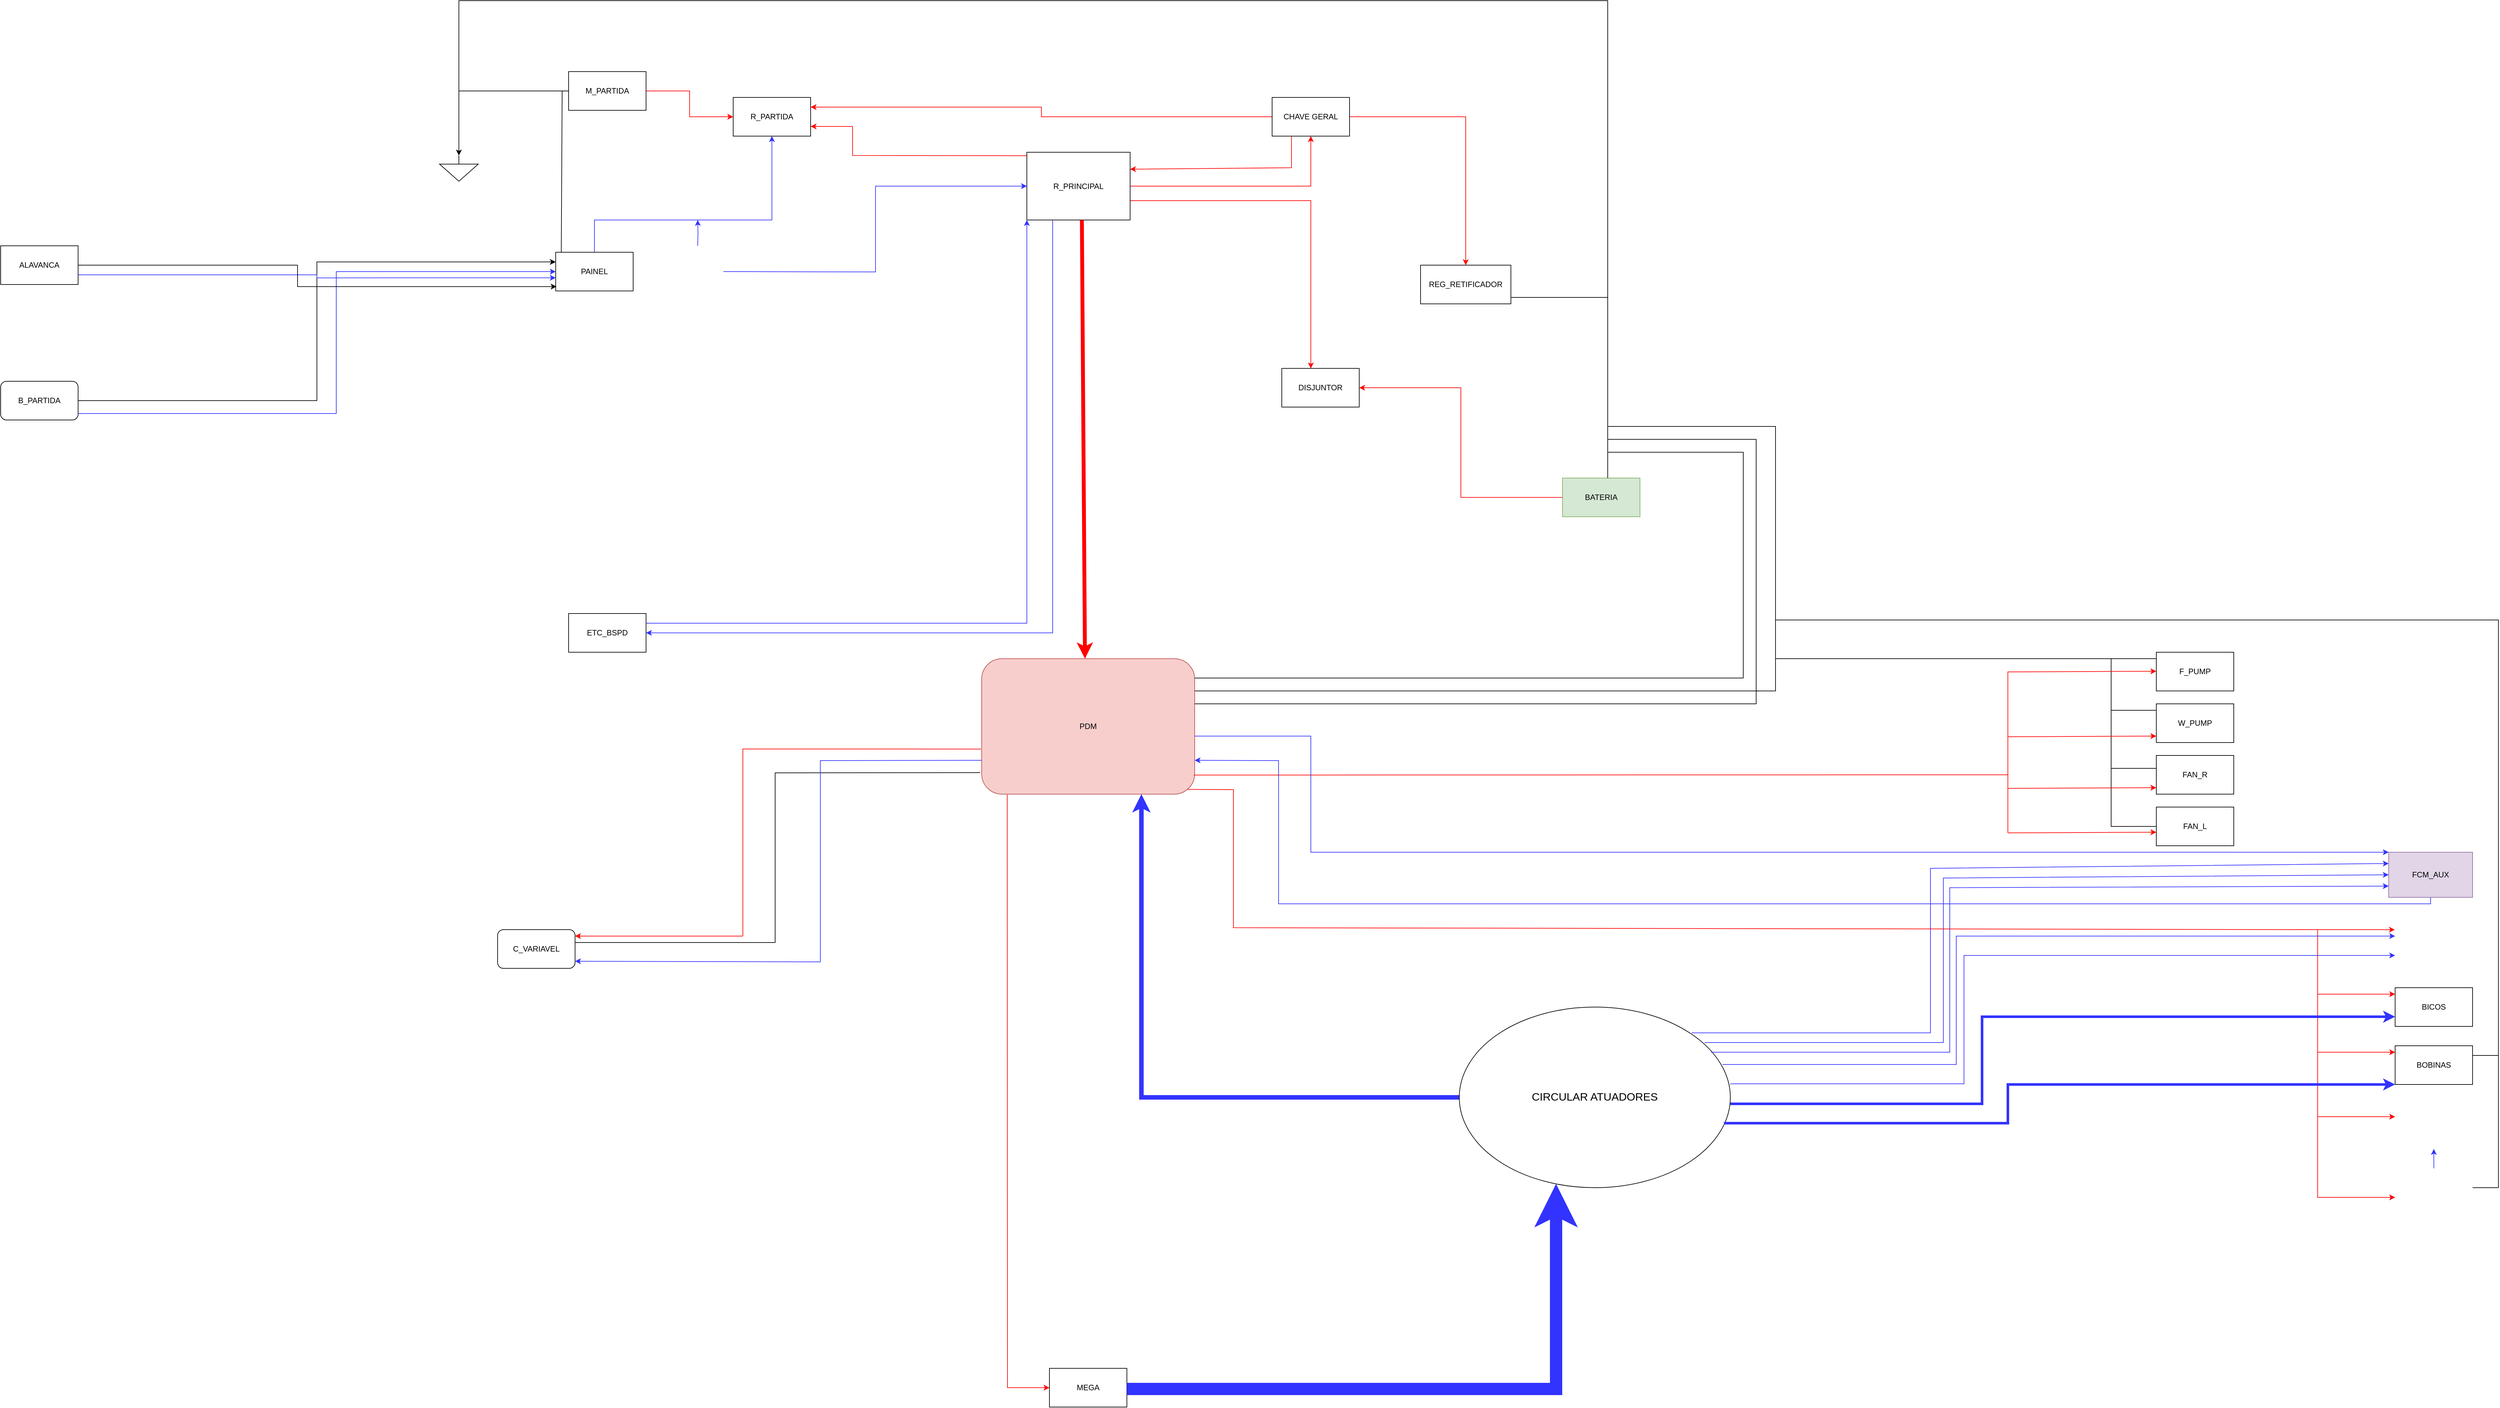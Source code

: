 <mxfile version="26.0.7">
  <diagram name="Page-1" id="UuQA1Ld9MNjJxdOxv1tu">
    <mxGraphModel dx="4947" dy="3231" grid="1" gridSize="10" guides="1" tooltips="1" connect="1" arrows="1" fold="1" page="1" pageScale="1" pageWidth="850" pageHeight="1100" math="0" shadow="0">
      <root>
        <mxCell id="0" />
        <mxCell id="1" parent="0" />
        <mxCell id="WDQ58JpOzV6km5oKxnGy-1" value="MEGA" style="rounded=0;whiteSpace=wrap;html=1;" parent="1" vertex="1">
          <mxGeometry x="795" y="2080" width="120" height="60" as="geometry" />
        </mxCell>
        <mxCell id="WDQ58JpOzV6km5oKxnGy-2" value="PDM" style="rounded=1;whiteSpace=wrap;html=1;fillColor=#f8cecc;strokeColor=#b85450;" parent="1" vertex="1">
          <mxGeometry x="690" y="980" width="330" height="210" as="geometry" />
        </mxCell>
        <mxCell id="WDQ58JpOzV6km5oKxnGy-5" style="edgeStyle=orthogonalEdgeStyle;rounded=0;orthogonalLoop=1;jettySize=auto;html=1;strokeColor=#FF0000;" parent="1" source="WDQ58JpOzV6km5oKxnGy-3" target="WDQ58JpOzV6km5oKxnGy-4" edge="1">
          <mxGeometry relative="1" as="geometry" />
        </mxCell>
        <mxCell id="WDQ58JpOzV6km5oKxnGy-3" value="M_PARTIDA" style="rounded=0;whiteSpace=wrap;html=1;" parent="1" vertex="1">
          <mxGeometry x="50" y="70" width="120" height="60" as="geometry" />
        </mxCell>
        <mxCell id="WDQ58JpOzV6km5oKxnGy-4" value="R_PARTIDA" style="rounded=0;whiteSpace=wrap;html=1;" parent="1" vertex="1">
          <mxGeometry x="305" y="110" width="120" height="60" as="geometry" />
        </mxCell>
        <mxCell id="WDQ58JpOzV6km5oKxnGy-6" value="" style="pointerEvents=1;verticalLabelPosition=bottom;shadow=0;dashed=0;align=center;html=1;verticalAlign=top;shape=mxgraph.electrical.signal_sources.signal_ground;" parent="1" vertex="1">
          <mxGeometry x="-150" y="200" width="60" height="40" as="geometry" />
        </mxCell>
        <mxCell id="WDQ58JpOzV6km5oKxnGy-7" style="edgeStyle=orthogonalEdgeStyle;rounded=0;orthogonalLoop=1;jettySize=auto;html=1;entryX=0.5;entryY=0;entryDx=0;entryDy=0;entryPerimeter=0;" parent="1" source="WDQ58JpOzV6km5oKxnGy-3" target="WDQ58JpOzV6km5oKxnGy-6" edge="1">
          <mxGeometry relative="1" as="geometry" />
        </mxCell>
        <mxCell id="WDQ58JpOzV6km5oKxnGy-9" style="edgeStyle=orthogonalEdgeStyle;rounded=0;orthogonalLoop=1;jettySize=auto;html=1;entryX=1;entryY=0.25;entryDx=0;entryDy=0;strokeColor=#FF0000;" parent="1" source="WDQ58JpOzV6km5oKxnGy-8" target="WDQ58JpOzV6km5oKxnGy-4" edge="1">
          <mxGeometry relative="1" as="geometry" />
        </mxCell>
        <mxCell id="vufEk6eHOgB_xnrC6HmV-16" style="edgeStyle=orthogonalEdgeStyle;rounded=0;orthogonalLoop=1;jettySize=auto;html=1;strokeColor=#FF0000;" parent="1" source="WDQ58JpOzV6km5oKxnGy-8" target="vufEk6eHOgB_xnrC6HmV-11" edge="1">
          <mxGeometry relative="1" as="geometry" />
        </mxCell>
        <mxCell id="WDQ58JpOzV6km5oKxnGy-8" value="CHAVE GERAL" style="rounded=0;whiteSpace=wrap;html=1;" parent="1" vertex="1">
          <mxGeometry x="1140" y="110" width="120" height="60" as="geometry" />
        </mxCell>
        <mxCell id="WDQ58JpOzV6km5oKxnGy-10" value="PAINEL" style="rounded=0;whiteSpace=wrap;html=1;" parent="1" vertex="1">
          <mxGeometry x="30" y="350" width="120" height="60" as="geometry" />
        </mxCell>
        <mxCell id="WDQ58JpOzV6km5oKxnGy-16" style="edgeStyle=orthogonalEdgeStyle;rounded=0;orthogonalLoop=1;jettySize=auto;html=1;strokeColor=#3333FF;" parent="1" edge="1">
          <mxGeometry relative="1" as="geometry">
            <mxPoint x="250" y="300" as="targetPoint" />
            <mxPoint x="250" y="340" as="sourcePoint" />
          </mxGeometry>
        </mxCell>
        <mxCell id="WDQ58JpOzV6km5oKxnGy-21" style="edgeStyle=orthogonalEdgeStyle;rounded=0;orthogonalLoop=1;jettySize=auto;html=1;entryX=0;entryY=0.5;entryDx=0;entryDy=0;strokeColor=#3333FF;" parent="1" target="WDQ58JpOzV6km5oKxnGy-17" edge="1">
          <mxGeometry relative="1" as="geometry">
            <mxPoint x="290" y="380" as="sourcePoint" />
          </mxGeometry>
        </mxCell>
        <mxCell id="WDQ58JpOzV6km5oKxnGy-15" value="" style="endArrow=classic;html=1;rounded=0;exitX=0.5;exitY=0;exitDx=0;exitDy=0;entryX=0.5;entryY=1;entryDx=0;entryDy=0;strokeColor=#3333FF;" parent="1" source="WDQ58JpOzV6km5oKxnGy-10" target="WDQ58JpOzV6km5oKxnGy-4" edge="1">
          <mxGeometry width="50" height="50" relative="1" as="geometry">
            <mxPoint x="610" y="210" as="sourcePoint" />
            <mxPoint x="660" y="160" as="targetPoint" />
            <Array as="points">
              <mxPoint x="90" y="300" />
              <mxPoint x="365" y="300" />
            </Array>
          </mxGeometry>
        </mxCell>
        <mxCell id="WDQ58JpOzV6km5oKxnGy-22" style="edgeStyle=orthogonalEdgeStyle;rounded=0;orthogonalLoop=1;jettySize=auto;html=1;entryX=0.5;entryY=1;entryDx=0;entryDy=0;strokeColor=#FF0000;" parent="1" source="WDQ58JpOzV6km5oKxnGy-17" target="WDQ58JpOzV6km5oKxnGy-8" edge="1">
          <mxGeometry relative="1" as="geometry" />
        </mxCell>
        <mxCell id="vufEk6eHOgB_xnrC6HmV-18" style="edgeStyle=orthogonalEdgeStyle;rounded=0;orthogonalLoop=1;jettySize=auto;html=1;strokeColor=#FF0000;" parent="1" source="WDQ58JpOzV6km5oKxnGy-17" target="vufEk6eHOgB_xnrC6HmV-17" edge="1">
          <mxGeometry relative="1" as="geometry">
            <Array as="points">
              <mxPoint x="1200" y="270" />
            </Array>
          </mxGeometry>
        </mxCell>
        <mxCell id="WDQ58JpOzV6km5oKxnGy-17" value="R_PRINCIPAL" style="rounded=0;whiteSpace=wrap;html=1;" parent="1" vertex="1">
          <mxGeometry x="760" y="195" width="160" height="105" as="geometry" />
        </mxCell>
        <mxCell id="WDQ58JpOzV6km5oKxnGy-20" value="" style="endArrow=classic;html=1;rounded=0;exitX=0.25;exitY=1;exitDx=0;exitDy=0;entryX=1;entryY=0.25;entryDx=0;entryDy=0;strokeColor=#FF0000;" parent="1" source="WDQ58JpOzV6km5oKxnGy-8" target="WDQ58JpOzV6km5oKxnGy-17" edge="1">
          <mxGeometry width="50" height="50" relative="1" as="geometry">
            <mxPoint x="610" y="310" as="sourcePoint" />
            <mxPoint x="660" y="260" as="targetPoint" />
            <Array as="points">
              <mxPoint x="1170" y="219" />
            </Array>
          </mxGeometry>
        </mxCell>
        <mxCell id="WDQ58JpOzV6km5oKxnGy-25" value="" style="endArrow=classic;html=1;rounded=0;exitX=-0.002;exitY=0.051;exitDx=0;exitDy=0;entryX=1;entryY=0.75;entryDx=0;entryDy=0;exitPerimeter=0;strokeColor=#FF0000;" parent="1" source="WDQ58JpOzV6km5oKxnGy-17" target="WDQ58JpOzV6km5oKxnGy-4" edge="1">
          <mxGeometry width="50" height="50" relative="1" as="geometry">
            <mxPoint x="610" y="310" as="sourcePoint" />
            <mxPoint x="660" y="260" as="targetPoint" />
            <Array as="points">
              <mxPoint x="490" y="200" />
              <mxPoint x="490" y="155" />
            </Array>
          </mxGeometry>
        </mxCell>
        <mxCell id="WDQ58JpOzV6km5oKxnGy-26" value="" style="endArrow=classic;html=1;rounded=0;exitX=0.533;exitY=1.003;exitDx=0;exitDy=0;exitPerimeter=0;entryX=0.485;entryY=0;entryDx=0;entryDy=0;entryPerimeter=0;strokeWidth=6;strokeColor=#FF0000;" parent="1" source="WDQ58JpOzV6km5oKxnGy-17" target="WDQ58JpOzV6km5oKxnGy-2" edge="1">
          <mxGeometry width="50" height="50" relative="1" as="geometry">
            <mxPoint x="870" y="410" as="sourcePoint" />
            <mxPoint x="850" y="520" as="targetPoint" />
          </mxGeometry>
        </mxCell>
        <mxCell id="vufEk6eHOgB_xnrC6HmV-2" style="edgeStyle=orthogonalEdgeStyle;rounded=0;orthogonalLoop=1;jettySize=auto;html=1;entryX=0;entryY=0.25;entryDx=0;entryDy=0;" parent="1" source="vufEk6eHOgB_xnrC6HmV-1" target="WDQ58JpOzV6km5oKxnGy-10" edge="1">
          <mxGeometry relative="1" as="geometry" />
        </mxCell>
        <mxCell id="vufEk6eHOgB_xnrC6HmV-1" value="B_PARTIDA" style="rounded=1;whiteSpace=wrap;html=1;" parent="1" vertex="1">
          <mxGeometry x="-830" y="550" width="120" height="60" as="geometry" />
        </mxCell>
        <mxCell id="vufEk6eHOgB_xnrC6HmV-4" value="" style="endArrow=classic;html=1;rounded=0;exitX=1.001;exitY=0.834;exitDx=0;exitDy=0;entryX=0;entryY=0.5;entryDx=0;entryDy=0;exitPerimeter=0;strokeColor=#3333FF;" parent="1" source="vufEk6eHOgB_xnrC6HmV-1" target="WDQ58JpOzV6km5oKxnGy-10" edge="1">
          <mxGeometry width="50" height="50" relative="1" as="geometry">
            <mxPoint x="-280" y="510" as="sourcePoint" />
            <mxPoint x="-230" y="460" as="targetPoint" />
            <Array as="points">
              <mxPoint x="-310" y="600" />
              <mxPoint x="-310" y="380" />
            </Array>
          </mxGeometry>
        </mxCell>
        <mxCell id="vufEk6eHOgB_xnrC6HmV-6" value="ALAVANCA" style="rounded=0;whiteSpace=wrap;html=1;" parent="1" vertex="1">
          <mxGeometry x="-830" y="340" width="120" height="60" as="geometry" />
        </mxCell>
        <mxCell id="vufEk6eHOgB_xnrC6HmV-8" style="edgeStyle=orthogonalEdgeStyle;rounded=0;orthogonalLoop=1;jettySize=auto;html=1;entryX=0;entryY=0.661;entryDx=0;entryDy=0;entryPerimeter=0;strokeColor=#3333FF;exitX=1;exitY=0.75;exitDx=0;exitDy=0;" parent="1" source="vufEk6eHOgB_xnrC6HmV-6" target="WDQ58JpOzV6km5oKxnGy-10" edge="1">
          <mxGeometry relative="1" as="geometry">
            <mxPoint x="-740" y="480" as="sourcePoint" />
          </mxGeometry>
        </mxCell>
        <mxCell id="vufEk6eHOgB_xnrC6HmV-10" style="edgeStyle=orthogonalEdgeStyle;rounded=0;orthogonalLoop=1;jettySize=auto;html=1;entryX=0.011;entryY=0.887;entryDx=0;entryDy=0;entryPerimeter=0;" parent="1" source="vufEk6eHOgB_xnrC6HmV-6" target="WDQ58JpOzV6km5oKxnGy-10" edge="1">
          <mxGeometry relative="1" as="geometry">
            <Array as="points">
              <mxPoint x="-370" y="370" />
              <mxPoint x="-370" y="403" />
            </Array>
          </mxGeometry>
        </mxCell>
        <mxCell id="vufEk6eHOgB_xnrC6HmV-11" value="REG_RETIFICADOR" style="rounded=0;whiteSpace=wrap;html=1;" parent="1" vertex="1">
          <mxGeometry x="1370" y="370" width="140" height="60" as="geometry" />
        </mxCell>
        <mxCell id="vufEk6eHOgB_xnrC6HmV-12" value="ETC_BSPD" style="rounded=0;whiteSpace=wrap;html=1;" parent="1" vertex="1">
          <mxGeometry x="50" y="910" width="120" height="60" as="geometry" />
        </mxCell>
        <mxCell id="vufEk6eHOgB_xnrC6HmV-13" value="" style="endArrow=classic;html=1;rounded=0;entryX=1;entryY=0.5;entryDx=0;entryDy=0;strokeColor=#3333FF;" parent="1" target="vufEk6eHOgB_xnrC6HmV-12" edge="1">
          <mxGeometry width="50" height="50" relative="1" as="geometry">
            <mxPoint x="800" y="300" as="sourcePoint" />
            <mxPoint x="1070" y="400" as="targetPoint" />
            <Array as="points">
              <mxPoint x="800" y="940" />
            </Array>
          </mxGeometry>
        </mxCell>
        <mxCell id="vufEk6eHOgB_xnrC6HmV-14" value="" style="endArrow=classic;html=1;rounded=0;exitX=1;exitY=0.25;exitDx=0;exitDy=0;entryX=0;entryY=1;entryDx=0;entryDy=0;strokeColor=#3333FF;" parent="1" source="vufEk6eHOgB_xnrC6HmV-12" target="WDQ58JpOzV6km5oKxnGy-17" edge="1">
          <mxGeometry width="50" height="50" relative="1" as="geometry">
            <mxPoint x="1020" y="450" as="sourcePoint" />
            <mxPoint x="1070" y="400" as="targetPoint" />
            <Array as="points">
              <mxPoint x="760" y="925" />
            </Array>
          </mxGeometry>
        </mxCell>
        <mxCell id="vufEk6eHOgB_xnrC6HmV-17" value="DISJUNTOR" style="rounded=0;whiteSpace=wrap;html=1;" parent="1" vertex="1">
          <mxGeometry x="1155" y="530" width="120" height="60" as="geometry" />
        </mxCell>
        <mxCell id="vufEk6eHOgB_xnrC6HmV-20" style="edgeStyle=orthogonalEdgeStyle;rounded=0;orthogonalLoop=1;jettySize=auto;html=1;entryX=1;entryY=0.5;entryDx=0;entryDy=0;strokeColor=#FF0000;" parent="1" source="vufEk6eHOgB_xnrC6HmV-19" target="vufEk6eHOgB_xnrC6HmV-17" edge="1">
          <mxGeometry relative="1" as="geometry" />
        </mxCell>
        <mxCell id="vufEk6eHOgB_xnrC6HmV-19" value="BATERIA" style="rounded=0;whiteSpace=wrap;html=1;fillColor=#d5e8d4;strokeColor=#82b366;" parent="1" vertex="1">
          <mxGeometry x="1590" y="700" width="120" height="60" as="geometry" />
        </mxCell>
        <mxCell id="vufEk6eHOgB_xnrC6HmV-25" value="" style="endArrow=none;html=1;rounded=0;" parent="1" edge="1">
          <mxGeometry width="50" height="50" relative="1" as="geometry">
            <mxPoint x="1660" y="700" as="sourcePoint" />
            <mxPoint x="-120" y="100" as="targetPoint" />
            <Array as="points">
              <mxPoint x="1660" y="-40" />
              <mxPoint x="-120" y="-40" />
            </Array>
          </mxGeometry>
        </mxCell>
        <mxCell id="vufEk6eHOgB_xnrC6HmV-26" value="" style="endArrow=none;html=1;rounded=0;" parent="1" edge="1">
          <mxGeometry width="50" height="50" relative="1" as="geometry">
            <mxPoint x="1510" y="420" as="sourcePoint" />
            <mxPoint x="1660" y="420" as="targetPoint" />
          </mxGeometry>
        </mxCell>
        <mxCell id="vufEk6eHOgB_xnrC6HmV-28" value="" style="endArrow=none;html=1;rounded=0;exitX=0.072;exitY=0.002;exitDx=0;exitDy=0;exitPerimeter=0;" parent="1" source="WDQ58JpOzV6km5oKxnGy-10" edge="1">
          <mxGeometry width="50" height="50" relative="1" as="geometry">
            <mxPoint x="50" y="350" as="sourcePoint" />
            <mxPoint x="40" y="100" as="targetPoint" />
            <Array as="points" />
          </mxGeometry>
        </mxCell>
        <mxCell id="vufEk6eHOgB_xnrC6HmV-30" value="" style="endArrow=none;html=1;rounded=0;" parent="1" edge="1">
          <mxGeometry width="50" height="50" relative="1" as="geometry">
            <mxPoint x="1020" y="1030" as="sourcePoint" />
            <mxPoint x="1660" y="620" as="targetPoint" />
            <Array as="points">
              <mxPoint x="1920" y="1030" />
              <mxPoint x="1920" y="620" />
            </Array>
          </mxGeometry>
        </mxCell>
        <mxCell id="vufEk6eHOgB_xnrC6HmV-32" value="" style="endArrow=none;html=1;rounded=0;" parent="1" edge="1">
          <mxGeometry width="50" height="50" relative="1" as="geometry">
            <mxPoint x="1020" y="1050" as="sourcePoint" />
            <mxPoint x="1660" y="640" as="targetPoint" />
            <Array as="points">
              <mxPoint x="1890" y="1050" />
              <mxPoint x="1890" y="640" />
            </Array>
          </mxGeometry>
        </mxCell>
        <mxCell id="vufEk6eHOgB_xnrC6HmV-38" style="edgeStyle=orthogonalEdgeStyle;rounded=0;orthogonalLoop=1;jettySize=auto;html=1;entryX=0.75;entryY=1;entryDx=0;entryDy=0;strokeColor=#3333FF;strokeWidth=7;" parent="1" source="vufEk6eHOgB_xnrC6HmV-33" target="WDQ58JpOzV6km5oKxnGy-2" edge="1">
          <mxGeometry relative="1" as="geometry" />
        </mxCell>
        <mxCell id="vufEk6eHOgB_xnrC6HmV-33" value="&lt;font style=&quot;font-size: 17px;&quot;&gt;CIRCULAR ATUADORES&lt;/font&gt;" style="ellipse;whiteSpace=wrap;html=1;" parent="1" vertex="1">
          <mxGeometry x="1430" y="1520" width="420" height="280" as="geometry" />
        </mxCell>
        <mxCell id="vufEk6eHOgB_xnrC6HmV-34" style="edgeStyle=orthogonalEdgeStyle;rounded=0;orthogonalLoop=1;jettySize=auto;html=1;strokeWidth=19;strokeColor=#3333FF;" parent="1" target="vufEk6eHOgB_xnrC6HmV-33" edge="1">
          <mxGeometry relative="1" as="geometry">
            <mxPoint x="915" y="2111.96" as="sourcePoint" />
            <mxPoint x="1570" y="1870" as="targetPoint" />
            <Array as="points">
              <mxPoint x="1580" y="2112" />
            </Array>
          </mxGeometry>
        </mxCell>
        <mxCell id="vufEk6eHOgB_xnrC6HmV-37" value="" style="endArrow=classic;html=1;rounded=0;entryX=0;entryY=0.5;entryDx=0;entryDy=0;strokeColor=#FF0000;exitX=0.12;exitY=1.004;exitDx=0;exitDy=0;exitPerimeter=0;" parent="1" source="WDQ58JpOzV6km5oKxnGy-2" target="WDQ58JpOzV6km5oKxnGy-1" edge="1">
          <mxGeometry width="50" height="50" relative="1" as="geometry">
            <mxPoint x="880" y="1190" as="sourcePoint" />
            <mxPoint x="970" y="1240" as="targetPoint" />
            <Array as="points">
              <mxPoint x="730" y="2110" />
            </Array>
          </mxGeometry>
        </mxCell>
        <mxCell id="vufEk6eHOgB_xnrC6HmV-39" value="FCM_AUX" style="rounded=0;whiteSpace=wrap;html=1;fillColor=#e1d5e7;strokeColor=#9673a6;" parent="1" vertex="1">
          <mxGeometry x="2870" y="1280" width="130" height="70" as="geometry" />
        </mxCell>
        <mxCell id="vufEk6eHOgB_xnrC6HmV-41" value="BICOS" style="rounded=0;whiteSpace=wrap;html=1;" parent="1" vertex="1">
          <mxGeometry x="2880" y="1490" width="120" height="60" as="geometry" />
        </mxCell>
        <mxCell id="vufEk6eHOgB_xnrC6HmV-42" value="BOBINAS" style="rounded=0;whiteSpace=wrap;html=1;" parent="1" vertex="1">
          <mxGeometry x="2880" y="1580" width="120" height="60" as="geometry" />
        </mxCell>
        <mxCell id="vufEk6eHOgB_xnrC6HmV-43" value="FAN_R" style="rounded=0;whiteSpace=wrap;html=1;" parent="1" vertex="1">
          <mxGeometry x="2510" y="1130" width="120" height="60" as="geometry" />
        </mxCell>
        <mxCell id="vufEk6eHOgB_xnrC6HmV-46" value="FAN_L" style="rounded=0;whiteSpace=wrap;html=1;" parent="1" vertex="1">
          <mxGeometry x="2510" y="1210" width="120" height="60" as="geometry" />
        </mxCell>
        <mxCell id="vufEk6eHOgB_xnrC6HmV-47" value="W_PUMP" style="rounded=0;whiteSpace=wrap;html=1;" parent="1" vertex="1">
          <mxGeometry x="2510" y="1050" width="120" height="60" as="geometry" />
        </mxCell>
        <mxCell id="vufEk6eHOgB_xnrC6HmV-48" value="F_PUMP" style="rounded=0;whiteSpace=wrap;html=1;" parent="1" vertex="1">
          <mxGeometry x="2510" y="970" width="120" height="60" as="geometry" />
        </mxCell>
        <mxCell id="Ll2n7kO326ciAfV6gBKa-17" value="" style="edgeStyle=orthogonalEdgeStyle;rounded=0;orthogonalLoop=1;jettySize=auto;html=1;strokeColor=#3333FF;" parent="1" edge="1">
          <mxGeometry relative="1" as="geometry">
            <mxPoint x="2940" y="1770" as="sourcePoint" />
            <mxPoint x="2940" y="1740.0" as="targetPoint" />
          </mxGeometry>
        </mxCell>
        <mxCell id="vufEk6eHOgB_xnrC6HmV-51" value="" style="endArrow=none;html=1;rounded=0;exitX=0;exitY=0.5;exitDx=0;exitDy=0;" parent="1" source="vufEk6eHOgB_xnrC6HmV-46" edge="1">
          <mxGeometry width="50" height="50" relative="1" as="geometry">
            <mxPoint x="2020" y="1180" as="sourcePoint" />
            <mxPoint x="1920" y="980" as="targetPoint" />
            <Array as="points">
              <mxPoint x="2440" y="1240" />
              <mxPoint x="2440" y="980" />
            </Array>
          </mxGeometry>
        </mxCell>
        <mxCell id="vufEk6eHOgB_xnrC6HmV-52" value="" style="endArrow=none;html=1;rounded=0;" parent="1" edge="1">
          <mxGeometry width="50" height="50" relative="1" as="geometry">
            <mxPoint x="2440" y="1150" as="sourcePoint" />
            <mxPoint x="2510" y="1150" as="targetPoint" />
          </mxGeometry>
        </mxCell>
        <mxCell id="vufEk6eHOgB_xnrC6HmV-53" value="" style="endArrow=none;html=1;rounded=0;" parent="1" edge="1">
          <mxGeometry width="50" height="50" relative="1" as="geometry">
            <mxPoint x="2440" y="1060" as="sourcePoint" />
            <mxPoint x="2510" y="1060" as="targetPoint" />
          </mxGeometry>
        </mxCell>
        <mxCell id="vufEk6eHOgB_xnrC6HmV-54" value="" style="endArrow=none;html=1;rounded=0;" parent="1" edge="1">
          <mxGeometry width="50" height="50" relative="1" as="geometry">
            <mxPoint x="2440" y="980" as="sourcePoint" />
            <mxPoint x="2510" y="980" as="targetPoint" />
          </mxGeometry>
        </mxCell>
        <mxCell id="vufEk6eHOgB_xnrC6HmV-55" value="" style="endArrow=none;html=1;rounded=0;exitX=0.996;exitY=0.859;exitDx=0;exitDy=0;exitPerimeter=0;strokeColor=#FF0000;" parent="1" source="WDQ58JpOzV6km5oKxnGy-2" edge="1">
          <mxGeometry width="50" height="50" relative="1" as="geometry">
            <mxPoint x="1020" y="1140" as="sourcePoint" />
            <mxPoint x="2280" y="1160" as="targetPoint" />
          </mxGeometry>
        </mxCell>
        <mxCell id="vufEk6eHOgB_xnrC6HmV-56" value="" style="endArrow=none;html=1;rounded=0;strokeColor=#FF0000;" parent="1" edge="1">
          <mxGeometry width="50" height="50" relative="1" as="geometry">
            <mxPoint x="2280" y="1250" as="sourcePoint" />
            <mxPoint x="2280" y="1000" as="targetPoint" />
          </mxGeometry>
        </mxCell>
        <mxCell id="vufEk6eHOgB_xnrC6HmV-61" value="" style="endArrow=classic;html=1;rounded=0;entryX=0;entryY=0.65;entryDx=0;entryDy=0;entryPerimeter=0;strokeColor=#FF0000;" parent="1" target="vufEk6eHOgB_xnrC6HmV-46" edge="1">
          <mxGeometry width="50" height="50" relative="1" as="geometry">
            <mxPoint x="2280" y="1250" as="sourcePoint" />
            <mxPoint x="2330" y="1200" as="targetPoint" />
          </mxGeometry>
        </mxCell>
        <mxCell id="vufEk6eHOgB_xnrC6HmV-62" value="" style="endArrow=classic;html=1;rounded=0;entryX=0;entryY=0.65;entryDx=0;entryDy=0;entryPerimeter=0;strokeColor=#FF0000;" parent="1" edge="1">
          <mxGeometry width="50" height="50" relative="1" as="geometry">
            <mxPoint x="2280" y="1181" as="sourcePoint" />
            <mxPoint x="2510" y="1180" as="targetPoint" />
          </mxGeometry>
        </mxCell>
        <mxCell id="vufEk6eHOgB_xnrC6HmV-63" value="" style="endArrow=classic;html=1;rounded=0;entryX=0;entryY=0.65;entryDx=0;entryDy=0;entryPerimeter=0;strokeColor=#FF0000;" parent="1" edge="1">
          <mxGeometry width="50" height="50" relative="1" as="geometry">
            <mxPoint x="2280" y="1101" as="sourcePoint" />
            <mxPoint x="2510" y="1100" as="targetPoint" />
          </mxGeometry>
        </mxCell>
        <mxCell id="vufEk6eHOgB_xnrC6HmV-64" value="" style="endArrow=classic;html=1;rounded=0;entryX=0;entryY=0.65;entryDx=0;entryDy=0;entryPerimeter=0;strokeColor=#FF0000;" parent="1" edge="1">
          <mxGeometry width="50" height="50" relative="1" as="geometry">
            <mxPoint x="2280" y="1000.5" as="sourcePoint" />
            <mxPoint x="2510" y="999.5" as="targetPoint" />
          </mxGeometry>
        </mxCell>
        <mxCell id="Ll2n7kO326ciAfV6gBKa-1" value="" style="endArrow=classic;html=1;rounded=0;entryX=0;entryY=0.25;entryDx=0;entryDy=0;strokeColor=#3333FF;" parent="1" target="vufEk6eHOgB_xnrC6HmV-39" edge="1">
          <mxGeometry width="50" height="50" relative="1" as="geometry">
            <mxPoint x="1790" y="1560" as="sourcePoint" />
            <mxPoint x="1840" y="1510" as="targetPoint" />
            <Array as="points">
              <mxPoint x="2160" y="1560" />
              <mxPoint x="2160" y="1305" />
            </Array>
          </mxGeometry>
        </mxCell>
        <mxCell id="Ll2n7kO326ciAfV6gBKa-2" value="" style="endArrow=classic;html=1;rounded=0;strokeColor=#3333FF;entryX=0;entryY=0.5;entryDx=0;entryDy=0;" parent="1" target="vufEk6eHOgB_xnrC6HmV-39" edge="1">
          <mxGeometry width="50" height="50" relative="1" as="geometry">
            <mxPoint x="1810" y="1575" as="sourcePoint" />
            <mxPoint x="2870" y="1320" as="targetPoint" />
            <Array as="points">
              <mxPoint x="2180" y="1575" />
              <mxPoint x="2180" y="1320" />
            </Array>
          </mxGeometry>
        </mxCell>
        <mxCell id="Ll2n7kO326ciAfV6gBKa-3" value="" style="endArrow=classic;html=1;rounded=0;strokeColor=#3333FF;entryX=0;entryY=0.75;entryDx=0;entryDy=0;" parent="1" target="vufEk6eHOgB_xnrC6HmV-39" edge="1">
          <mxGeometry width="50" height="50" relative="1" as="geometry">
            <mxPoint x="1820" y="1590" as="sourcePoint" />
            <mxPoint x="2890" y="1335" as="targetPoint" />
            <Array as="points">
              <mxPoint x="2190" y="1590" />
              <mxPoint x="2190" y="1335" />
            </Array>
          </mxGeometry>
        </mxCell>
        <mxCell id="Ll2n7kO326ciAfV6gBKa-4" value="" style="endArrow=classic;html=1;rounded=0;entryX=0;entryY=0;entryDx=0;entryDy=0;exitX=1;exitY=0.5;exitDx=0;exitDy=0;strokeColor=#3333FF;" parent="1" target="vufEk6eHOgB_xnrC6HmV-39" edge="1">
          <mxGeometry width="50" height="50" relative="1" as="geometry">
            <mxPoint x="1020" y="1100" as="sourcePoint" />
            <mxPoint x="2880" y="1305" as="targetPoint" />
            <Array as="points">
              <mxPoint x="1200" y="1100" />
              <mxPoint x="1200" y="1280" />
            </Array>
          </mxGeometry>
        </mxCell>
        <mxCell id="Ll2n7kO326ciAfV6gBKa-5" value="" style="endArrow=classic;html=1;rounded=0;entryX=1;entryY=0.75;entryDx=0;entryDy=0;exitX=0.5;exitY=1;exitDx=0;exitDy=0;strokeColor=#3333FF;" parent="1" source="vufEk6eHOgB_xnrC6HmV-39" target="WDQ58JpOzV6km5oKxnGy-2" edge="1">
          <mxGeometry width="50" height="50" relative="1" as="geometry">
            <mxPoint x="1620" y="1190" as="sourcePoint" />
            <mxPoint x="1670" y="1140" as="targetPoint" />
            <Array as="points">
              <mxPoint x="2935" y="1360" />
              <mxPoint x="1150" y="1360" />
              <mxPoint x="1150" y="1138" />
            </Array>
          </mxGeometry>
        </mxCell>
        <mxCell id="Ll2n7kO326ciAfV6gBKa-6" value="" style="endArrow=classic;html=1;rounded=0;exitX=0.966;exitY=0.965;exitDx=0;exitDy=0;exitPerimeter=0;entryX=0;entryY=0.75;entryDx=0;entryDy=0;strokeColor=#FF0000;" parent="1" source="WDQ58JpOzV6km5oKxnGy-2" edge="1">
          <mxGeometry width="50" height="50" relative="1" as="geometry">
            <mxPoint x="1110" y="1200" as="sourcePoint" />
            <mxPoint x="2880" y="1815" as="targetPoint" />
            <Array as="points">
              <mxPoint x="1080" y="1183" />
              <mxPoint x="1080" y="1397" />
              <mxPoint x="2760" y="1400" />
              <mxPoint x="2760" y="1815" />
            </Array>
          </mxGeometry>
        </mxCell>
        <mxCell id="Ll2n7kO326ciAfV6gBKa-7" value="" style="endArrow=classic;html=1;rounded=0;exitX=0.971;exitY=0.318;exitDx=0;exitDy=0;exitPerimeter=0;strokeColor=#3333FF;" parent="1" source="vufEk6eHOgB_xnrC6HmV-33" edge="1">
          <mxGeometry width="50" height="50" relative="1" as="geometry">
            <mxPoint x="2710" y="1460" as="sourcePoint" />
            <mxPoint x="2880" y="1410" as="targetPoint" />
            <Array as="points">
              <mxPoint x="2200" y="1609" />
              <mxPoint x="2200" y="1410" />
            </Array>
          </mxGeometry>
        </mxCell>
        <mxCell id="Ll2n7kO326ciAfV6gBKa-8" value="" style="endArrow=classic;html=1;rounded=0;exitX=0.971;exitY=0.318;exitDx=0;exitDy=0;exitPerimeter=0;strokeColor=#3333FF;" parent="1" edge="1">
          <mxGeometry width="50" height="50" relative="1" as="geometry">
            <mxPoint x="1850" y="1639" as="sourcePoint" />
            <mxPoint x="2880" y="1440" as="targetPoint" />
            <Array as="points">
              <mxPoint x="2212" y="1639" />
              <mxPoint x="2212" y="1440" />
            </Array>
          </mxGeometry>
        </mxCell>
        <mxCell id="Ll2n7kO326ciAfV6gBKa-10" value="" style="endArrow=classic;html=1;rounded=0;entryX=0;entryY=0.75;entryDx=0;entryDy=0;strokeWidth=4;strokeColor=#3333FF;" parent="1" target="vufEk6eHOgB_xnrC6HmV-41" edge="1">
          <mxGeometry width="50" height="50" relative="1" as="geometry">
            <mxPoint x="1850" y="1670" as="sourcePoint" />
            <mxPoint x="1900" y="1620" as="targetPoint" />
            <Array as="points">
              <mxPoint x="2240" y="1670" />
              <mxPoint x="2240" y="1535" />
            </Array>
          </mxGeometry>
        </mxCell>
        <mxCell id="Ll2n7kO326ciAfV6gBKa-11" value="" style="endArrow=classic;html=1;rounded=0;entryX=-0.004;entryY=0.168;entryDx=0;entryDy=0;entryPerimeter=0;strokeColor=#FF0000;" parent="1" edge="1">
          <mxGeometry width="50" height="50" relative="1" as="geometry">
            <mxPoint x="2760" y="1400" as="sourcePoint" />
            <mxPoint x="2879.52" y="1400.08" as="targetPoint" />
          </mxGeometry>
        </mxCell>
        <mxCell id="Ll2n7kO326ciAfV6gBKa-12" value="" style="endArrow=classic;html=1;rounded=0;strokeColor=#FF0000;" parent="1" edge="1">
          <mxGeometry width="50" height="50" relative="1" as="geometry">
            <mxPoint x="2760" y="1500" as="sourcePoint" />
            <mxPoint x="2880" y="1500" as="targetPoint" />
          </mxGeometry>
        </mxCell>
        <mxCell id="Ll2n7kO326ciAfV6gBKa-13" value="" style="endArrow=classic;html=1;rounded=0;strokeColor=#FF0000;" parent="1" edge="1">
          <mxGeometry width="50" height="50" relative="1" as="geometry">
            <mxPoint x="2760" y="1590" as="sourcePoint" />
            <mxPoint x="2880" y="1590" as="targetPoint" />
          </mxGeometry>
        </mxCell>
        <mxCell id="Ll2n7kO326ciAfV6gBKa-14" value="" style="endArrow=classic;html=1;rounded=0;strokeColor=#FF0000;" parent="1" edge="1">
          <mxGeometry width="50" height="50" relative="1" as="geometry">
            <mxPoint x="2760" y="1690" as="sourcePoint" />
            <mxPoint x="2880" y="1690" as="targetPoint" />
          </mxGeometry>
        </mxCell>
        <mxCell id="Ll2n7kO326ciAfV6gBKa-15" value="" style="endArrow=none;html=1;rounded=0;exitX=1;exitY=0.25;exitDx=0;exitDy=0;" parent="1" source="vufEk6eHOgB_xnrC6HmV-42" edge="1">
          <mxGeometry width="50" height="50" relative="1" as="geometry">
            <mxPoint x="3000" y="1510" as="sourcePoint" />
            <mxPoint x="1920" y="920" as="targetPoint" />
            <Array as="points">
              <mxPoint x="3040" y="1595" />
              <mxPoint x="3040" y="920" />
            </Array>
          </mxGeometry>
        </mxCell>
        <mxCell id="Ll2n7kO326ciAfV6gBKa-16" value="" style="endArrow=classic;html=1;rounded=0;entryX=0;entryY=1;entryDx=0;entryDy=0;strokeWidth=4;strokeColor=#3333FF;" parent="1" target="vufEk6eHOgB_xnrC6HmV-42" edge="1">
          <mxGeometry width="50" height="50" relative="1" as="geometry">
            <mxPoint x="1840" y="1700" as="sourcePoint" />
            <mxPoint x="1890" y="1650" as="targetPoint" />
            <Array as="points">
              <mxPoint x="2280" y="1700" />
              <mxPoint x="2280" y="1640" />
            </Array>
          </mxGeometry>
        </mxCell>
        <mxCell id="Ll2n7kO326ciAfV6gBKa-18" value="" style="endArrow=none;html=1;rounded=0;" parent="1" edge="1">
          <mxGeometry width="50" height="50" relative="1" as="geometry">
            <mxPoint x="3000" y="1800" as="sourcePoint" />
            <mxPoint x="3040" y="1590" as="targetPoint" />
            <Array as="points">
              <mxPoint x="3040" y="1800" />
            </Array>
          </mxGeometry>
        </mxCell>
        <mxCell id="Ppo8OXiJS6EzEaMnwk9j-3" value="C_VARIAVEL" style="rounded=1;whiteSpace=wrap;html=1;" parent="1" vertex="1">
          <mxGeometry x="-60" y="1400" width="120" height="60" as="geometry" />
        </mxCell>
        <mxCell id="Ppo8OXiJS6EzEaMnwk9j-6" value="" style="endArrow=none;html=1;rounded=0;" parent="1" edge="1">
          <mxGeometry width="50" height="50" relative="1" as="geometry">
            <mxPoint x="1020" y="1010" as="sourcePoint" />
            <mxPoint x="1660" y="660" as="targetPoint" />
            <Array as="points">
              <mxPoint x="1870" y="1010" />
              <mxPoint x="1870" y="660" />
            </Array>
          </mxGeometry>
        </mxCell>
        <mxCell id="Ppo8OXiJS6EzEaMnwk9j-8" value="" style="endArrow=none;html=1;rounded=0;entryX=-0.007;entryY=0.841;entryDx=0;entryDy=0;entryPerimeter=0;" parent="1" edge="1" target="WDQ58JpOzV6km5oKxnGy-2">
          <mxGeometry width="50" height="50" relative="1" as="geometry">
            <mxPoint x="60" y="1420" as="sourcePoint" />
            <mxPoint x="370" y="1160" as="targetPoint" />
            <Array as="points">
              <mxPoint x="370" y="1420" />
              <mxPoint x="370" y="1157" />
            </Array>
          </mxGeometry>
        </mxCell>
        <mxCell id="Ppo8OXiJS6EzEaMnwk9j-14" value="" style="endArrow=classic;html=1;rounded=0;strokeColor=#FF0000;" parent="1" edge="1">
          <mxGeometry width="50" height="50" relative="1" as="geometry">
            <mxPoint x="320" y="1410" as="sourcePoint" />
            <mxPoint x="60" y="1410" as="targetPoint" />
          </mxGeometry>
        </mxCell>
        <mxCell id="Ppo8OXiJS6EzEaMnwk9j-19" value="" style="endArrow=classic;html=1;rounded=0;entryX=1.008;entryY=0.817;entryDx=0;entryDy=0;entryPerimeter=0;strokeColor=#3333FF;exitX=0;exitY=0.75;exitDx=0;exitDy=0;" parent="1" edge="1" source="WDQ58JpOzV6km5oKxnGy-2">
          <mxGeometry width="50" height="50" relative="1" as="geometry">
            <mxPoint x="420" y="1450" as="sourcePoint" />
            <mxPoint x="60" y="1449" as="targetPoint" />
            <Array as="points">
              <mxPoint x="440" y="1138" />
              <mxPoint x="440" y="1450" />
            </Array>
          </mxGeometry>
        </mxCell>
        <mxCell id="KP9VAsisf0mwEFQRIS_P-2" value="" style="endArrow=none;html=1;rounded=0;entryX=-0.003;entryY=0.667;entryDx=0;entryDy=0;entryPerimeter=0;strokeColor=#FF0000;" edge="1" parent="1" target="WDQ58JpOzV6km5oKxnGy-2">
          <mxGeometry width="50" height="50" relative="1" as="geometry">
            <mxPoint x="320" y="1410" as="sourcePoint" />
            <mxPoint x="370" y="1360" as="targetPoint" />
            <Array as="points">
              <mxPoint x="320" y="1120" />
            </Array>
          </mxGeometry>
        </mxCell>
      </root>
    </mxGraphModel>
  </diagram>
</mxfile>
